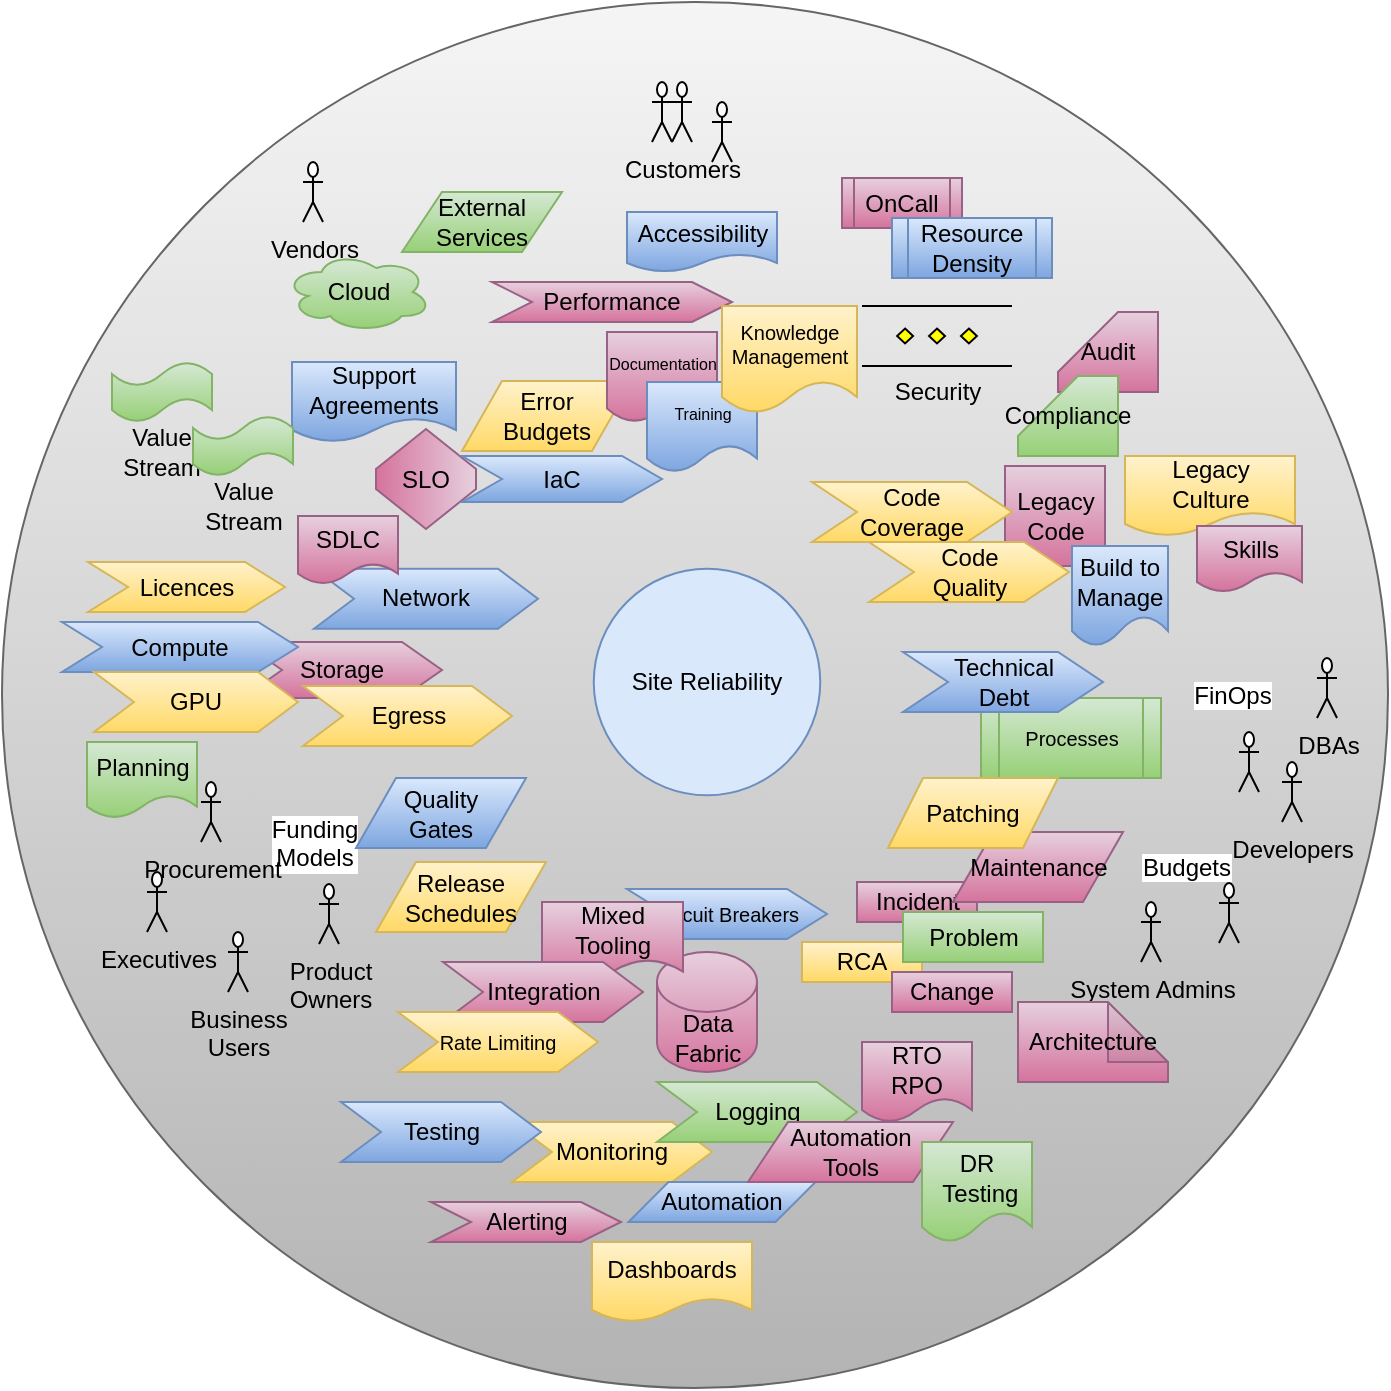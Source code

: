<mxfile version="24.0.5" type="github">
  <diagram name="Page-1" id="KZBoygB5aGWRu9rhzhPF">
    <mxGraphModel dx="1434" dy="1861" grid="1" gridSize="10" guides="1" tooltips="1" connect="1" arrows="1" fold="1" page="1" pageScale="1" pageWidth="850" pageHeight="1100" math="0" shadow="0">
      <root>
        <mxCell id="0" />
        <mxCell id="1" parent="0" />
        <mxCell id="T6Y9Kbu0DCyHLaaGFqnr-89" value="" style="ellipse;whiteSpace=wrap;html=1;aspect=fixed;fillColor=#f5f5f5;gradientColor=#b3b3b3;strokeColor=#666666;" vertex="1" parent="1">
          <mxGeometry x="60" y="-20" width="693" height="693" as="geometry" />
        </mxCell>
        <mxCell id="T6Y9Kbu0DCyHLaaGFqnr-56" value="Legacy&lt;br&gt;Culture" style="shape=document;whiteSpace=wrap;html=1;boundedLbl=1;fillColor=#fff2cc;gradientColor=#ffd966;strokeColor=#d6b656;" vertex="1" parent="1">
          <mxGeometry x="621.5" y="207" width="85" height="40" as="geometry" />
        </mxCell>
        <mxCell id="T6Y9Kbu0DCyHLaaGFqnr-78" value="&lt;font style=&quot;font-size: 10px;&quot;&gt;Circuit Breakers&lt;/font&gt;" style="shape=step;perimeter=stepPerimeter;whiteSpace=wrap;html=1;fixedSize=1;fillColor=#dae8fc;gradientColor=#7ea6e0;strokeColor=#6c8ebf;" vertex="1" parent="1">
          <mxGeometry x="372.5" y="423.5" width="100" height="25" as="geometry" />
        </mxCell>
        <mxCell id="T6Y9Kbu0DCyHLaaGFqnr-64" value="Data&lt;br&gt;Fabric" style="shape=cylinder3;whiteSpace=wrap;html=1;boundedLbl=1;backgroundOutline=1;size=15;fillColor=#e6d0de;gradientColor=#d5739d;strokeColor=#996185;" vertex="1" parent="1">
          <mxGeometry x="387.5" y="455" width="50" height="60" as="geometry" />
        </mxCell>
        <mxCell id="T6Y9Kbu0DCyHLaaGFqnr-1" value="Business&lt;div&gt;Users&lt;/div&gt;" style="shape=umlActor;verticalLabelPosition=bottom;verticalAlign=top;html=1;outlineConnect=0;" vertex="1" parent="1">
          <mxGeometry x="173" y="445" width="10" height="30" as="geometry" />
        </mxCell>
        <mxCell id="T6Y9Kbu0DCyHLaaGFqnr-2" value="Customers" style="shape=umlActor;verticalLabelPosition=bottom;verticalAlign=top;html=1;outlineConnect=0;" vertex="1" parent="1">
          <mxGeometry x="395" y="20" width="10" height="30" as="geometry" />
        </mxCell>
        <mxCell id="T6Y9Kbu0DCyHLaaGFqnr-3" value="Developers" style="shape=umlActor;verticalLabelPosition=bottom;verticalAlign=top;html=1;outlineConnect=0;" vertex="1" parent="1">
          <mxGeometry x="700" y="360" width="10" height="30" as="geometry" />
        </mxCell>
        <mxCell id="T6Y9Kbu0DCyHLaaGFqnr-4" value="System Admins" style="shape=umlActor;verticalLabelPosition=bottom;verticalAlign=top;html=1;outlineConnect=0;" vertex="1" parent="1">
          <mxGeometry x="629.5" y="430" width="10" height="30" as="geometry" />
        </mxCell>
        <mxCell id="T6Y9Kbu0DCyHLaaGFqnr-5" value="DBAs" style="shape=umlActor;verticalLabelPosition=bottom;verticalAlign=top;html=1;outlineConnect=0;" vertex="1" parent="1">
          <mxGeometry x="717.5" y="308" width="10" height="30" as="geometry" />
        </mxCell>
        <mxCell id="T6Y9Kbu0DCyHLaaGFqnr-6" value="" style="shape=umlActor;verticalLabelPosition=bottom;verticalAlign=top;html=1;outlineConnect=0;" vertex="1" parent="1">
          <mxGeometry x="668.5" y="420.5" width="10" height="30" as="geometry" />
        </mxCell>
        <mxCell id="T6Y9Kbu0DCyHLaaGFqnr-7" value="Product&lt;div&gt;Owners&lt;/div&gt;" style="shape=umlActor;verticalLabelPosition=bottom;verticalAlign=top;html=1;outlineConnect=0;" vertex="1" parent="1">
          <mxGeometry x="218.5" y="421" width="10" height="30" as="geometry" />
        </mxCell>
        <mxCell id="T6Y9Kbu0DCyHLaaGFqnr-8" value="Executives" style="shape=umlActor;verticalLabelPosition=bottom;verticalAlign=top;html=1;outlineConnect=0;" vertex="1" parent="1">
          <mxGeometry x="132.5" y="415" width="10" height="30" as="geometry" />
        </mxCell>
        <mxCell id="T6Y9Kbu0DCyHLaaGFqnr-9" value="" style="shape=umlActor;verticalLabelPosition=bottom;verticalAlign=top;html=1;outlineConnect=0;" vertex="1" parent="1">
          <mxGeometry x="415" y="30" width="10" height="30" as="geometry" />
        </mxCell>
        <mxCell id="T6Y9Kbu0DCyHLaaGFqnr-10" value="" style="shape=umlActor;verticalLabelPosition=bottom;verticalAlign=top;html=1;outlineConnect=0;" vertex="1" parent="1">
          <mxGeometry x="385" y="20" width="10" height="30" as="geometry" />
        </mxCell>
        <mxCell id="T6Y9Kbu0DCyHLaaGFqnr-12" value="Budgets" style="shape=image;html=1;verticalAlign=top;verticalLabelPosition=bottom;labelBackgroundColor=#ffffff;imageAspect=0;aspect=fixed;image=https://cdn0.iconfinder.com/data/icons/math-business-icon-set/93/1_8-128.png" vertex="1" parent="1">
          <mxGeometry x="638" y="370.5" width="28" height="28" as="geometry" />
        </mxCell>
        <mxCell id="T6Y9Kbu0DCyHLaaGFqnr-13" value="Funding&lt;div&gt;Models&lt;/div&gt;" style="shape=image;html=1;verticalAlign=top;verticalLabelPosition=bottom;labelBackgroundColor=#ffffff;imageAspect=0;aspect=fixed;image=https://cdn0.iconfinder.com/data/icons/math-business-icon-set/93/1_8-128.png" vertex="1" parent="1">
          <mxGeometry x="201.5" y="352" width="28" height="28" as="geometry" />
        </mxCell>
        <mxCell id="T6Y9Kbu0DCyHLaaGFqnr-16" value="" style="shape=tape;whiteSpace=wrap;html=1;fillColor=#d5e8d4;gradientColor=#97d077;strokeColor=#82b366;" vertex="1" parent="1">
          <mxGeometry x="115" y="160" width="50" height="30" as="geometry" />
        </mxCell>
        <mxCell id="T6Y9Kbu0DCyHLaaGFqnr-17" value="Value Stream" style="text;html=1;align=center;verticalAlign=middle;whiteSpace=wrap;rounded=0;" vertex="1" parent="1">
          <mxGeometry x="110" y="190" width="60" height="30" as="geometry" />
        </mxCell>
        <mxCell id="T6Y9Kbu0DCyHLaaGFqnr-25" value="" style="verticalLabelPosition=bottom;verticalAlign=top;html=1;shape=mxgraph.flowchart.parallel_mode;pointerEvents=1" vertex="1" parent="1">
          <mxGeometry x="490" y="132" width="75" height="30" as="geometry" />
        </mxCell>
        <mxCell id="T6Y9Kbu0DCyHLaaGFqnr-26" value="Security" style="text;html=1;align=center;verticalAlign=middle;whiteSpace=wrap;rounded=0;" vertex="1" parent="1">
          <mxGeometry x="497.5" y="160" width="60" height="30" as="geometry" />
        </mxCell>
        <mxCell id="T6Y9Kbu0DCyHLaaGFqnr-27" value="FinOps" style="shape=image;html=1;verticalAlign=top;verticalLabelPosition=bottom;labelBackgroundColor=#ffffff;imageAspect=0;aspect=fixed;image=https://cdn0.iconfinder.com/data/icons/math-business-icon-set/93/1_8-128.png" vertex="1" parent="1">
          <mxGeometry x="660.5" y="285" width="28" height="28" as="geometry" />
        </mxCell>
        <mxCell id="T6Y9Kbu0DCyHLaaGFqnr-28" value="Incident" style="rounded=0;whiteSpace=wrap;html=1;fillColor=#e6d0de;gradientColor=#d5739d;strokeColor=#996185;" vertex="1" parent="1">
          <mxGeometry x="487.5" y="420" width="60" height="20" as="geometry" />
        </mxCell>
        <mxCell id="T6Y9Kbu0DCyHLaaGFqnr-31" value="RCA" style="rounded=0;whiteSpace=wrap;html=1;fillColor=#fff2cc;gradientColor=#ffd966;strokeColor=#d6b656;" vertex="1" parent="1">
          <mxGeometry x="460" y="450" width="60" height="20" as="geometry" />
        </mxCell>
        <mxCell id="T6Y9Kbu0DCyHLaaGFqnr-29" value="Problem" style="rounded=0;whiteSpace=wrap;html=1;fillColor=#d5e8d4;gradientColor=#97d077;strokeColor=#82b366;" vertex="1" parent="1">
          <mxGeometry x="510.5" y="435" width="70" height="25" as="geometry" />
        </mxCell>
        <mxCell id="T6Y9Kbu0DCyHLaaGFqnr-32" value="Skills" style="shape=document;whiteSpace=wrap;html=1;boundedLbl=1;fillColor=#e6d0de;gradientColor=#d5739d;strokeColor=#996185;" vertex="1" parent="1">
          <mxGeometry x="657.5" y="242" width="52.5" height="33" as="geometry" />
        </mxCell>
        <mxCell id="T6Y9Kbu0DCyHLaaGFqnr-33" value="&lt;font style=&quot;font-size: 10px;&quot;&gt;Processes&lt;/font&gt;" style="shape=process;whiteSpace=wrap;html=1;backgroundOutline=1;fillColor=#d5e8d4;gradientColor=#97d077;strokeColor=#82b366;" vertex="1" parent="1">
          <mxGeometry x="549.5" y="328" width="90" height="40" as="geometry" />
        </mxCell>
        <mxCell id="T6Y9Kbu0DCyHLaaGFqnr-34" value="Monitoring" style="shape=step;perimeter=stepPerimeter;whiteSpace=wrap;html=1;fixedSize=1;fillColor=#fff2cc;gradientColor=#ffd966;strokeColor=#d6b656;" vertex="1" parent="1">
          <mxGeometry x="315" y="540" width="100" height="30" as="geometry" />
        </mxCell>
        <mxCell id="T6Y9Kbu0DCyHLaaGFqnr-35" value="Logging" style="shape=step;perimeter=stepPerimeter;whiteSpace=wrap;html=1;fixedSize=1;fillColor=#d5e8d4;gradientColor=#97d077;strokeColor=#82b366;" vertex="1" parent="1">
          <mxGeometry x="387.5" y="520" width="100" height="30" as="geometry" />
        </mxCell>
        <mxCell id="T6Y9Kbu0DCyHLaaGFqnr-37" value="Alerting" style="shape=step;perimeter=stepPerimeter;whiteSpace=wrap;html=1;fixedSize=1;fillColor=#e6d0de;gradientColor=#d5739d;strokeColor=#996185;" vertex="1" parent="1">
          <mxGeometry x="274.5" y="580" width="95" height="20" as="geometry" />
        </mxCell>
        <mxCell id="T6Y9Kbu0DCyHLaaGFqnr-38" value="Release&lt;div&gt;Schedules&lt;/div&gt;" style="shape=parallelogram;perimeter=parallelogramPerimeter;whiteSpace=wrap;html=1;fixedSize=1;fillColor=#fff2cc;gradientColor=#ffd966;strokeColor=#d6b656;" vertex="1" parent="1">
          <mxGeometry x="247" y="410" width="85" height="35" as="geometry" />
        </mxCell>
        <mxCell id="T6Y9Kbu0DCyHLaaGFqnr-40" value="Maintenance" style="shape=parallelogram;perimeter=parallelogramPerimeter;whiteSpace=wrap;html=1;fixedSize=1;fillColor=#e6d0de;gradientColor=#d5739d;strokeColor=#996185;" vertex="1" parent="1">
          <mxGeometry x="535.5" y="395" width="85" height="35" as="geometry" />
        </mxCell>
        <mxCell id="T6Y9Kbu0DCyHLaaGFqnr-41" value="Legacy&lt;div&gt;Code&lt;/div&gt;" style="whiteSpace=wrap;html=1;aspect=fixed;fillColor=#e6d0de;gradientColor=#d5739d;strokeColor=#996185;" vertex="1" parent="1">
          <mxGeometry x="561.5" y="212" width="50" height="50" as="geometry" />
        </mxCell>
        <mxCell id="T6Y9Kbu0DCyHLaaGFqnr-42" value="Mixed&lt;div&gt;Tooling&lt;/div&gt;" style="shape=document;whiteSpace=wrap;html=1;boundedLbl=1;fillColor=#e6d0de;gradientColor=#d5739d;strokeColor=#996185;" vertex="1" parent="1">
          <mxGeometry x="330" y="430" width="70.5" height="41" as="geometry" />
        </mxCell>
        <mxCell id="T6Y9Kbu0DCyHLaaGFqnr-43" value="Network" style="shape=step;perimeter=stepPerimeter;whiteSpace=wrap;html=1;fixedSize=1;fillColor=#dae8fc;gradientColor=#7ea6e0;strokeColor=#6c8ebf;" vertex="1" parent="1">
          <mxGeometry x="216" y="263.38" width="112" height="30" as="geometry" />
        </mxCell>
        <mxCell id="T6Y9Kbu0DCyHLaaGFqnr-44" value="Storage" style="shape=step;perimeter=stepPerimeter;whiteSpace=wrap;html=1;fixedSize=1;fillColor=#e6d0de;gradientColor=#d5739d;strokeColor=#996185;" vertex="1" parent="1">
          <mxGeometry x="180" y="300" width="100" height="28" as="geometry" />
        </mxCell>
        <mxCell id="T6Y9Kbu0DCyHLaaGFqnr-45" value="Compute" style="shape=step;perimeter=stepPerimeter;whiteSpace=wrap;html=1;fixedSize=1;fillColor=#dae8fc;gradientColor=#7ea6e0;strokeColor=#6c8ebf;" vertex="1" parent="1">
          <mxGeometry x="90" y="290" width="118" height="25" as="geometry" />
        </mxCell>
        <mxCell id="T6Y9Kbu0DCyHLaaGFqnr-46" value="Licences" style="shape=step;perimeter=stepPerimeter;whiteSpace=wrap;html=1;fixedSize=1;fillColor=#fff2cc;gradientColor=#ffd966;strokeColor=#d6b656;" vertex="1" parent="1">
          <mxGeometry x="103" y="260" width="98.5" height="25" as="geometry" />
        </mxCell>
        <mxCell id="T6Y9Kbu0DCyHLaaGFqnr-47" value="Vendors" style="shape=umlActor;verticalLabelPosition=bottom;verticalAlign=top;html=1;outlineConnect=0;" vertex="1" parent="1">
          <mxGeometry x="210.5" y="60" width="10" height="30" as="geometry" />
        </mxCell>
        <mxCell id="T6Y9Kbu0DCyHLaaGFqnr-48" value="Error&lt;div&gt;Budgets&lt;/div&gt;" style="shape=parallelogram;perimeter=parallelogramPerimeter;whiteSpace=wrap;html=1;fixedSize=1;fillColor=#fff2cc;gradientColor=#ffd966;strokeColor=#d6b656;" vertex="1" parent="1">
          <mxGeometry x="290" y="169.5" width="85" height="35" as="geometry" />
        </mxCell>
        <mxCell id="T6Y9Kbu0DCyHLaaGFqnr-23" value="SLO" style="shape=hexagon;perimeter=hexagonPerimeter2;whiteSpace=wrap;html=1;fixedSize=1;direction=south;fillColor=#e6d0de;gradientColor=#d5739d;strokeColor=#996185;" vertex="1" parent="1">
          <mxGeometry x="247" y="193.5" width="50" height="50" as="geometry" />
        </mxCell>
        <mxCell id="T6Y9Kbu0DCyHLaaGFqnr-49" value="Cloud" style="ellipse;shape=cloud;whiteSpace=wrap;html=1;fillColor=#d5e8d4;gradientColor=#97d077;strokeColor=#82b366;" vertex="1" parent="1">
          <mxGeometry x="201.5" y="105" width="73" height="40" as="geometry" />
        </mxCell>
        <mxCell id="T6Y9Kbu0DCyHLaaGFqnr-52" value="Audit" style="shape=card;whiteSpace=wrap;html=1;fillColor=#e6d0de;gradientColor=#d5739d;strokeColor=#996185;" vertex="1" parent="1">
          <mxGeometry x="588" y="135" width="50" height="40" as="geometry" />
        </mxCell>
        <mxCell id="T6Y9Kbu0DCyHLaaGFqnr-51" value="Compliance" style="shape=card;whiteSpace=wrap;html=1;fillColor=#d5e8d4;gradientColor=#97d077;strokeColor=#82b366;" vertex="1" parent="1">
          <mxGeometry x="568" y="167" width="50" height="40" as="geometry" />
        </mxCell>
        <mxCell id="T6Y9Kbu0DCyHLaaGFqnr-53" value="Build to Manage" style="shape=document;whiteSpace=wrap;html=1;boundedLbl=1;fillColor=#dae8fc;gradientColor=#7ea6e0;strokeColor=#6c8ebf;" vertex="1" parent="1">
          <mxGeometry x="595" y="252" width="48" height="50" as="geometry" />
        </mxCell>
        <mxCell id="T6Y9Kbu0DCyHLaaGFqnr-54" value="Automation" style="shape=parallelogram;perimeter=parallelogramPerimeter;whiteSpace=wrap;html=1;fixedSize=1;fillColor=#dae8fc;gradientColor=#7ea6e0;strokeColor=#6c8ebf;" vertex="1" parent="1">
          <mxGeometry x="373.25" y="570" width="93.5" height="20" as="geometry" />
        </mxCell>
        <mxCell id="T6Y9Kbu0DCyHLaaGFqnr-57" value="Testing" style="shape=step;perimeter=stepPerimeter;whiteSpace=wrap;html=1;fixedSize=1;fillColor=#dae8fc;gradientColor=#7ea6e0;strokeColor=#6c8ebf;" vertex="1" parent="1">
          <mxGeometry x="229.5" y="530" width="100" height="30" as="geometry" />
        </mxCell>
        <mxCell id="T6Y9Kbu0DCyHLaaGFqnr-58" value="Code&lt;br&gt;Coverage" style="shape=step;perimeter=stepPerimeter;whiteSpace=wrap;html=1;fixedSize=1;size=22.5;fillColor=#fff2cc;gradientColor=#ffd966;strokeColor=#d6b656;" vertex="1" parent="1">
          <mxGeometry x="465" y="220" width="100" height="30" as="geometry" />
        </mxCell>
        <mxCell id="T6Y9Kbu0DCyHLaaGFqnr-59" value="Documentation" style="shape=document;whiteSpace=wrap;html=1;boundedLbl=1;fontSize=8;fillColor=#e6d0de;gradientColor=#d5739d;strokeColor=#996185;" vertex="1" parent="1">
          <mxGeometry x="362.5" y="145" width="55" height="45" as="geometry" />
        </mxCell>
        <mxCell id="T6Y9Kbu0DCyHLaaGFqnr-60" value="Training" style="shape=document;whiteSpace=wrap;html=1;boundedLbl=1;fontSize=8;fillColor=#dae8fc;gradientColor=#7ea6e0;strokeColor=#6c8ebf;" vertex="1" parent="1">
          <mxGeometry x="382.5" y="170" width="55" height="45" as="geometry" />
        </mxCell>
        <mxCell id="T6Y9Kbu0DCyHLaaGFqnr-61" value="Architecture" style="shape=note;whiteSpace=wrap;html=1;backgroundOutline=1;darkOpacity=0.05;fillColor=#e6d0de;gradientColor=#d5739d;strokeColor=#996185;" vertex="1" parent="1">
          <mxGeometry x="568" y="480" width="75" height="40" as="geometry" />
        </mxCell>
        <mxCell id="T6Y9Kbu0DCyHLaaGFqnr-62" value="Change" style="rounded=0;whiteSpace=wrap;html=1;fillColor=#e6d0de;gradientColor=#d5739d;strokeColor=#996185;" vertex="1" parent="1">
          <mxGeometry x="505" y="465" width="60" height="20" as="geometry" />
        </mxCell>
        <mxCell id="T6Y9Kbu0DCyHLaaGFqnr-63" value="Integration" style="shape=step;perimeter=stepPerimeter;whiteSpace=wrap;html=1;fixedSize=1;fillColor=#e6d0de;gradientColor=#d5739d;strokeColor=#996185;" vertex="1" parent="1">
          <mxGeometry x="280.5" y="460" width="100" height="30" as="geometry" />
        </mxCell>
        <mxCell id="T6Y9Kbu0DCyHLaaGFqnr-65" value="IaC" style="shape=step;perimeter=stepPerimeter;whiteSpace=wrap;html=1;fixedSize=1;fillColor=#dae8fc;gradientColor=#7ea6e0;strokeColor=#6c8ebf;" vertex="1" parent="1">
          <mxGeometry x="290" y="207" width="100" height="23" as="geometry" />
        </mxCell>
        <mxCell id="T6Y9Kbu0DCyHLaaGFqnr-66" value="SDLC" style="shape=document;whiteSpace=wrap;html=1;boundedLbl=1;fillColor=#e6d0de;gradientColor=#d5739d;strokeColor=#996185;" vertex="1" parent="1">
          <mxGeometry x="208" y="237" width="50" height="34" as="geometry" />
        </mxCell>
        <mxCell id="T6Y9Kbu0DCyHLaaGFqnr-67" value="Procurement" style="shape=umlActor;verticalLabelPosition=bottom;verticalAlign=top;html=1;outlineConnect=0;" vertex="1" parent="1">
          <mxGeometry x="159.5" y="370" width="10" height="30" as="geometry" />
        </mxCell>
        <mxCell id="T6Y9Kbu0DCyHLaaGFqnr-68" value="OnCall" style="shape=process;whiteSpace=wrap;html=1;backgroundOutline=1;fillColor=#e6d0de;gradientColor=#d5739d;strokeColor=#996185;" vertex="1" parent="1">
          <mxGeometry x="480" y="68" width="60" height="25" as="geometry" />
        </mxCell>
        <mxCell id="T6Y9Kbu0DCyHLaaGFqnr-69" value="Site Reliability" style="ellipse;whiteSpace=wrap;html=1;aspect=fixed;fillColor=#dae8fc;strokeColor=#6c8ebf;" vertex="1" parent="1">
          <mxGeometry x="355.88" y="263.38" width="113.25" height="113.25" as="geometry" />
        </mxCell>
        <mxCell id="T6Y9Kbu0DCyHLaaGFqnr-70" value="RTO&lt;div&gt;RPO&lt;/div&gt;" style="shape=document;whiteSpace=wrap;html=1;boundedLbl=1;fillColor=#e6d0de;gradientColor=#d5739d;strokeColor=#996185;" vertex="1" parent="1">
          <mxGeometry x="490" y="500" width="55" height="40" as="geometry" />
        </mxCell>
        <mxCell id="T6Y9Kbu0DCyHLaaGFqnr-71" value="Planning" style="shape=document;whiteSpace=wrap;html=1;boundedLbl=1;fillColor=#d5e8d4;gradientColor=#97d077;strokeColor=#82b366;" vertex="1" parent="1">
          <mxGeometry x="102.5" y="350" width="55" height="38" as="geometry" />
        </mxCell>
        <mxCell id="T6Y9Kbu0DCyHLaaGFqnr-72" value="External&lt;br&gt;Services" style="shape=parallelogram;perimeter=parallelogramPerimeter;whiteSpace=wrap;html=1;fixedSize=1;fillColor=#d5e8d4;gradientColor=#97d077;strokeColor=#82b366;" vertex="1" parent="1">
          <mxGeometry x="260" y="75" width="80" height="30" as="geometry" />
        </mxCell>
        <mxCell id="T6Y9Kbu0DCyHLaaGFqnr-73" value="Resource&lt;br&gt;Density" style="shape=process;whiteSpace=wrap;html=1;backgroundOutline=1;fillColor=#dae8fc;gradientColor=#7ea6e0;strokeColor=#6c8ebf;" vertex="1" parent="1">
          <mxGeometry x="505" y="88" width="80" height="30" as="geometry" />
        </mxCell>
        <mxCell id="T6Y9Kbu0DCyHLaaGFqnr-74" value="Patching" style="shape=parallelogram;perimeter=parallelogramPerimeter;whiteSpace=wrap;html=1;fixedSize=1;size=17.5;fillColor=#fff2cc;gradientColor=#ffd966;strokeColor=#d6b656;" vertex="1" parent="1">
          <mxGeometry x="503" y="368" width="85" height="35" as="geometry" />
        </mxCell>
        <mxCell id="T6Y9Kbu0DCyHLaaGFqnr-77" value="&lt;font style=&quot;font-size: 10px;&quot;&gt;Rate Limiting&lt;/font&gt;" style="shape=step;perimeter=stepPerimeter;whiteSpace=wrap;html=1;fixedSize=1;fillColor=#fff2cc;gradientColor=#ffd966;strokeColor=#d6b656;" vertex="1" parent="1">
          <mxGeometry x="258" y="485" width="100" height="30" as="geometry" />
        </mxCell>
        <mxCell id="T6Y9Kbu0DCyHLaaGFqnr-80" value="Code&lt;br&gt;Quality" style="shape=step;perimeter=stepPerimeter;whiteSpace=wrap;html=1;fixedSize=1;size=22.5;fillColor=#fff2cc;gradientColor=#ffd966;strokeColor=#d6b656;" vertex="1" parent="1">
          <mxGeometry x="493.5" y="250" width="100" height="30" as="geometry" />
        </mxCell>
        <mxCell id="T6Y9Kbu0DCyHLaaGFqnr-84" value="" style="shape=umlActor;verticalLabelPosition=bottom;verticalAlign=top;html=1;outlineConnect=0;" vertex="1" parent="1">
          <mxGeometry x="678.5" y="345" width="10" height="30" as="geometry" />
        </mxCell>
        <mxCell id="T6Y9Kbu0DCyHLaaGFqnr-87" value="Support Agreements" style="shape=document;whiteSpace=wrap;html=1;boundedLbl=1;fillColor=#dae8fc;gradientColor=#7ea6e0;strokeColor=#6c8ebf;" vertex="1" parent="1">
          <mxGeometry x="205" y="160" width="82" height="40" as="geometry" />
        </mxCell>
        <mxCell id="T6Y9Kbu0DCyHLaaGFqnr-88" value="Accessibility" style="shape=document;whiteSpace=wrap;html=1;boundedLbl=1;fillColor=#dae8fc;gradientColor=#7ea6e0;strokeColor=#6c8ebf;" vertex="1" parent="1">
          <mxGeometry x="372.5" y="85" width="75" height="30" as="geometry" />
        </mxCell>
        <mxCell id="T6Y9Kbu0DCyHLaaGFqnr-90" value="Performance" style="shape=step;perimeter=stepPerimeter;whiteSpace=wrap;html=1;fixedSize=1;fillColor=#e6d0de;gradientColor=#d5739d;strokeColor=#996185;" vertex="1" parent="1">
          <mxGeometry x="305" y="120" width="120" height="20" as="geometry" />
        </mxCell>
        <mxCell id="T6Y9Kbu0DCyHLaaGFqnr-93" value="Dashboards" style="shape=document;whiteSpace=wrap;html=1;boundedLbl=1;fillColor=#fff2cc;gradientColor=#ffd966;strokeColor=#d6b656;" vertex="1" parent="1">
          <mxGeometry x="355" y="600" width="80" height="40" as="geometry" />
        </mxCell>
        <mxCell id="T6Y9Kbu0DCyHLaaGFqnr-94" value="GPU" style="shape=step;perimeter=stepPerimeter;whiteSpace=wrap;html=1;fixedSize=1;fillColor=#fff2cc;gradientColor=#ffd966;strokeColor=#d6b656;" vertex="1" parent="1">
          <mxGeometry x="106" y="315" width="102" height="30" as="geometry" />
        </mxCell>
        <mxCell id="T6Y9Kbu0DCyHLaaGFqnr-95" value="Egress" style="shape=step;perimeter=stepPerimeter;whiteSpace=wrap;html=1;fixedSize=1;fillColor=#fff2cc;gradientColor=#ffd966;strokeColor=#d6b656;" vertex="1" parent="1">
          <mxGeometry x="210.5" y="322" width="104.5" height="30" as="geometry" />
        </mxCell>
        <mxCell id="T6Y9Kbu0DCyHLaaGFqnr-96" value="Automation&lt;div&gt;Tools&lt;/div&gt;" style="shape=parallelogram;perimeter=parallelogramPerimeter;whiteSpace=wrap;html=1;fixedSize=1;fillColor=#e6d0de;gradientColor=#d5739d;strokeColor=#996185;" vertex="1" parent="1">
          <mxGeometry x="433" y="540" width="102.5" height="30" as="geometry" />
        </mxCell>
        <mxCell id="T6Y9Kbu0DCyHLaaGFqnr-97" value="DR&lt;div&gt;&amp;nbsp;Testing&lt;/div&gt;" style="shape=document;whiteSpace=wrap;html=1;boundedLbl=1;fillColor=#d5e8d4;gradientColor=#97d077;strokeColor=#82b366;" vertex="1" parent="1">
          <mxGeometry x="520" y="550" width="55" height="50" as="geometry" />
        </mxCell>
        <mxCell id="T6Y9Kbu0DCyHLaaGFqnr-98" value="Technical&lt;br&gt;Debt" style="shape=step;perimeter=stepPerimeter;whiteSpace=wrap;html=1;fixedSize=1;size=22.5;fillColor=#dae8fc;gradientColor=#7ea6e0;strokeColor=#6c8ebf;" vertex="1" parent="1">
          <mxGeometry x="510.5" y="305.01" width="100" height="30" as="geometry" />
        </mxCell>
        <mxCell id="T6Y9Kbu0DCyHLaaGFqnr-99" value="" style="shape=tape;whiteSpace=wrap;html=1;fillColor=#d5e8d4;gradientColor=#97d077;strokeColor=#82b366;" vertex="1" parent="1">
          <mxGeometry x="155.5" y="187" width="50" height="30" as="geometry" />
        </mxCell>
        <mxCell id="T6Y9Kbu0DCyHLaaGFqnr-100" value="Value Stream" style="text;html=1;align=center;verticalAlign=middle;whiteSpace=wrap;rounded=0;" vertex="1" parent="1">
          <mxGeometry x="150.5" y="217" width="60" height="30" as="geometry" />
        </mxCell>
        <mxCell id="T6Y9Kbu0DCyHLaaGFqnr-103" value="Knowledge&lt;br style=&quot;font-size: 10px;&quot;&gt;Management" style="shape=document;whiteSpace=wrap;html=1;boundedLbl=1;fontSize=10;fillColor=#fff2cc;gradientColor=#ffd966;strokeColor=#d6b656;" vertex="1" parent="1">
          <mxGeometry x="420" y="132" width="67.5" height="53.5" as="geometry" />
        </mxCell>
        <mxCell id="T6Y9Kbu0DCyHLaaGFqnr-104" value="Quality&lt;br&gt;Gates" style="shape=parallelogram;perimeter=parallelogramPerimeter;whiteSpace=wrap;html=1;fixedSize=1;fillColor=#dae8fc;gradientColor=#7ea6e0;strokeColor=#6c8ebf;" vertex="1" parent="1">
          <mxGeometry x="237" y="368" width="85" height="35" as="geometry" />
        </mxCell>
      </root>
    </mxGraphModel>
  </diagram>
</mxfile>
